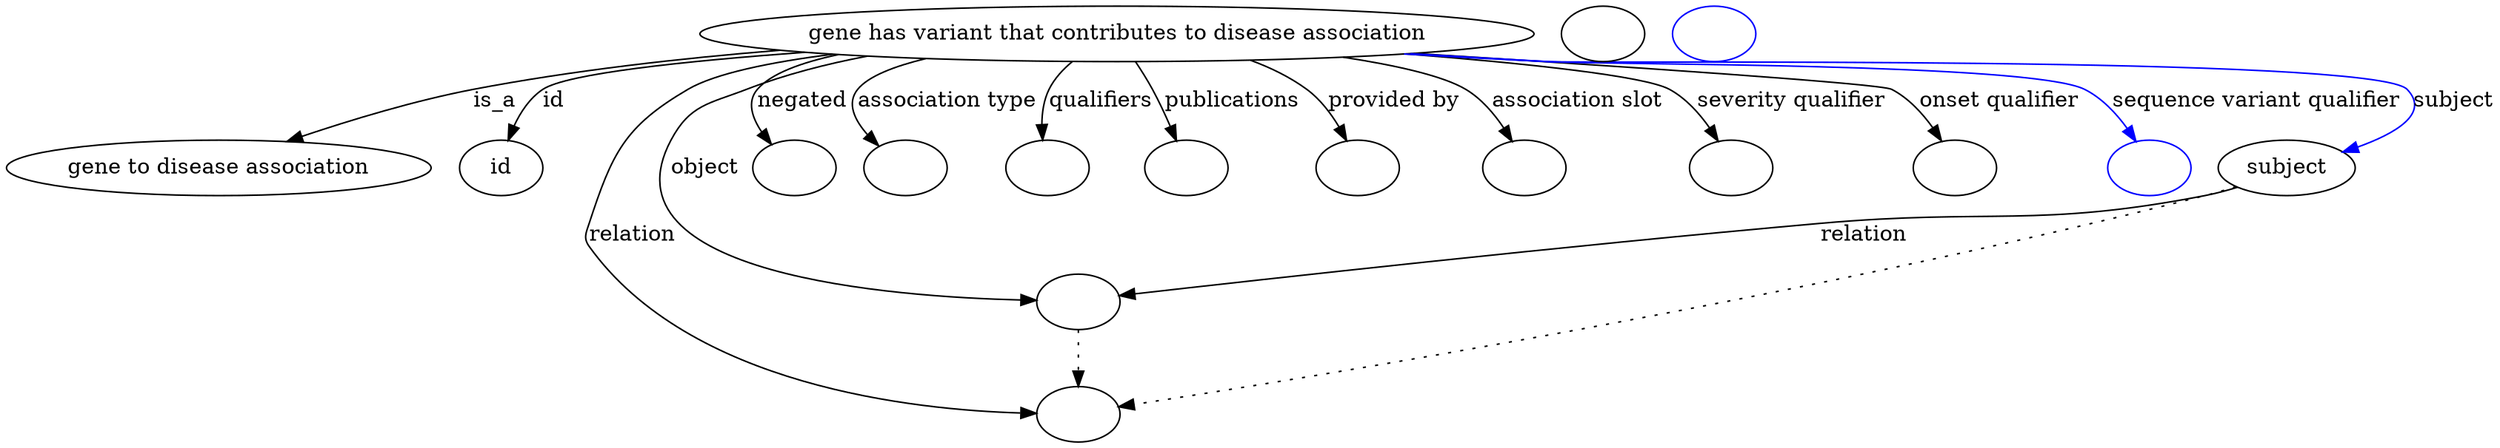 digraph {
	graph [bb="0,0,1326.8,281"];
	node [label="\N"];
	"gene has variant that contributes to disease association"	 [height=0.5,
		label="gene has variant that contributes to disease association",
		pos="614.14,263",
		width=5.6357];
	"gene to disease association"	 [height=0.5,
		pos="105.14,177",
		width=2.9207];
	"gene has variant that contributes to disease association" -> "gene to disease association"	 [label=is_a,
		lp="257.42,220",
		pos="e,144.04,193.75 435.6,254.4 374.8,249.14 306.77,240.66 245.59,227 214.21,219.99 180.21,208.01 153.52,197.53"];
	id	 [height=0.5,
		pos="255.14,177",
		width=0.75];
	"gene has variant that contributes to disease association" -> id	 [color=black,
		label=id,
		lp="291.59,220",
		pos="e,261.14,194.77 454.42,251.85 378.2,245.37 300.29,236.61 285.25,227 276.73,221.55 270.27,212.74 265.57,204.02",
		style=solid];
	relation	 [color=black,
		height=0.5,
		label="",
		pos="580.14,18",
		width=0.75];
	"gene has variant that contributes to disease association" -> relation	 [color=black,
		label=relation,
		lp="352.52,134",
		pos="e,552.94,19.093 477.18,249.66 437.16,244.04 399.51,236.55 382.14,227 343.06,205.5 339.56,184.66 330.39,141 310.86,48.13 468.2,25.363 \
542.6,19.796",
		style=solid];
	object	 [color=black,
		height=0.5,
		label="",
		pos="580.14,91",
		width=0.75];
	"gene has variant that contributes to disease association" -> object	 [color=black,
		label=object,
		lp="382.25,177",
		pos="e,553.29,92.957 502.49,247.95 443.22,237.16 379.63,220.05 364.94,195 323.82,124.89 471.6,101.18 543.29,93.914",
		style=solid];
	negated	 [color=black,
		height=0.5,
		label="",
		pos="435.14,177",
		width=0.75];
	"gene has variant that contributes to disease association" -> negated	 [color=black,
		label=negated,
		lp="452.91,220",
		pos="e,427.84,194.58 483.01,249.17 458.84,243.94 438.66,236.78 430.61,227 425.47,220.75 424.65,212.46 425.7,204.43",
		style=solid];
	"association type"	 [color=black,
		height=0.5,
		label="",
		pos="507.14,177",
		width=0.75];
	"gene has variant that contributes to disease association" -> "association type"	 [color=black,
		label="association type",
		lp="527.05,220",
		pos="e,490.93,191.8 523.1,246.88 503.82,241.58 487.43,234.97 481.33,227 474.97,218.68 478.46,208.57 484.67,199.61",
		style=solid];
	qualifiers	 [color=black,
		height=0.5,
		label="",
		pos="579.14,177",
		width=0.75];
	"gene has variant that contributes to disease association" -> qualifiers	 [color=black,
		label=qualifiers,
		lp="604.2,220",
		pos="e,575.27,195.24 590.64,245.01 585.53,239.81 580.82,233.7 578.04,227 575.27,220.32 574.42,212.69 574.53,205.44",
		style=solid];
	publications	 [color=black,
		height=0.5,
		label="",
		pos="652.14,177",
		width=0.75];
	"gene has variant that contributes to disease association" -> publications	 [color=black,
		label=publications,
		lp="671.36,220",
		pos="e,644.42,194.59 622.3,244.69 624.82,239.02 627.6,232.75 630.14,227 633.45,219.52 637.03,211.41 640.31,203.94",
		style=solid];
	"provided by"	 [color=black,
		height=0.5,
		label="",
		pos="743.14,177",
		width=0.75];
	"gene has variant that contributes to disease association" -> "provided by"	 [color=black,
		label="provided by",
		lp="755.78,220",
		pos="e,734.86,194.31 676.37,245.71 687.96,240.8 699.45,234.65 709.14,227 717.34,220.53 724.3,211.55 729.75,202.97",
		style=solid];
	"association slot"	 [color=black,
		height=0.5,
		label="",
		pos="833.14,177",
		width=0.75];
	"gene has variant that contributes to disease association" -> "association slot"	 [color=black,
		label="association slot",
		lp="852.11,220",
		pos="e,823.83,193.99 721.28,247.67 751.73,241.96 780.15,234.92 793.14,227 803.07,220.95 811.56,211.5 818.14,202.44",
		style=solid];
	"severity qualifier"	 [color=black,
		height=0.5,
		label="",
		pos="942.14,177",
		width=0.75];
	"gene has variant that contributes to disease association" -> "severity qualifier"	 [color=black,
		label="severity qualifier",
		lp="963.38,220",
		pos="e,932.36,193.82 753.65,249.87 819.05,242.89 885.61,234.27 899.14,227 909.95,221.19 919.25,211.48 926.4,202.16",
		style=solid];
	"onset qualifier"	 [color=black,
		height=0.5,
		label="",
		pos="1059.1,177",
		width=0.75];
	"gene has variant that contributes to disease association" -> "onset qualifier"	 [color=black,
		label="onset qualifier",
		lp="1072,220",
		pos="e,1048.8,193.99 760.18,250.47 873.25,240.67 1011.2,228.47 1014.1,227 1025.5,221.34 1035.2,211.53 1042.8,202.08",
		style=solid];
	"sequence variant qualifier"	 [color=blue,
		height=0.5,
		label="",
		pos="1162.1,177",
		width=0.75];
	"gene has variant that contributes to disease association" -> "sequence variant qualifier"	 [color=blue,
		label="sequence variant qualifier",
		lp="1207.1,220",
		pos="e,1151.6,194.12 758.37,250.31 781.04,248.44 804.22,246.61 826.14,245 890.54,240.27 1057.9,254.77 1116.1,227 1127.7,221.51 1137.7,\
211.72 1145.4,202.25",
		style=solid];
	subject	 [height=0.5,
		pos="1242.1,177",
		width=0.97656];
	"gene has variant that contributes to disease association" -> subject	 [color=blue,
		label=subject,
		lp="1307,220",
		pos="e,1265.3,190.65 755.77,250.08 779.26,248.19 803.38,246.41 826.14,245 851.5,243.42 1265.5,245.32 1283.1,227 1292.2,217.53 1284.5,\
206.27 1273.3,196.84",
		style=solid];
	association_id	 [color=black,
		height=0.5,
		label="",
		pos="862.14,263",
		width=0.75];
	object -> relation	 [pos="e,580.14,36.09 580.14,72.955 580.14,64.883 580.14,55.176 580.14,46.182",
		style=dotted];
	subject -> relation	 [pos="e,606.46,22.406 1215.4,165.25 1209.8,163 1203.8,160.79 1198.1,159 981.72,90.55 712.85,40.867 616.55,24.147",
		style=dotted];
	subject -> object	 [label=relation,
		lp="1010.5,134",
		pos="e,606.85,94.612 1216,164.82 1210.3,162.54 1204.1,160.43 1198.1,159 1107.2,137.03 1081.5,150.69 988.39,141 851.25,126.72 688.74,105.54 \
617.15,95.988"];
	"gene has variant that contributes to disease association subject"	 [color=blue,
		height=0.5,
		label="",
		pos="934.14,263",
		width=0.75];
}
